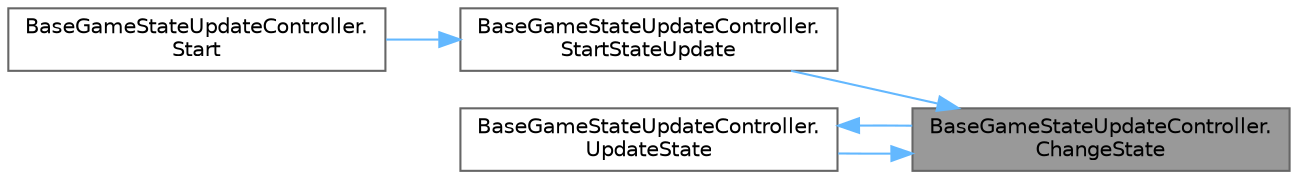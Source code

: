 digraph "BaseGameStateUpdateController.ChangeState"
{
 // LATEX_PDF_SIZE
  bgcolor="transparent";
  edge [fontname=Helvetica,fontsize=10,labelfontname=Helvetica,labelfontsize=10];
  node [fontname=Helvetica,fontsize=10,shape=box,height=0.2,width=0.4];
  rankdir="RL";
  Node1 [id="Node000001",label="BaseGameStateUpdateController.\lChangeState",height=0.2,width=0.4,color="gray40", fillcolor="grey60", style="filled", fontcolor="black",tooltip=" "];
  Node1 -> Node2 [id="edge1_Node000001_Node000002",dir="back",color="steelblue1",style="solid",tooltip=" "];
  Node2 [id="Node000002",label="BaseGameStateUpdateController.\lStartStateUpdate",height=0.2,width=0.4,color="grey40", fillcolor="white", style="filled",URL="$class_base_game_state_update_controller.html#af4bf36b83c98ee2acd91961eb412fba1",tooltip=" "];
  Node2 -> Node3 [id="edge2_Node000002_Node000003",dir="back",color="steelblue1",style="solid",tooltip=" "];
  Node3 [id="Node000003",label="BaseGameStateUpdateController.\lStart",height=0.2,width=0.4,color="grey40", fillcolor="white", style="filled",URL="$class_base_game_state_update_controller.html#af526a8d1db13a4c30adf29921124bb17",tooltip=" "];
  Node1 -> Node4 [id="edge3_Node000001_Node000004",dir="back",color="steelblue1",style="solid",tooltip=" "];
  Node4 [id="Node000004",label="BaseGameStateUpdateController.\lUpdateState",height=0.2,width=0.4,color="grey40", fillcolor="white", style="filled",URL="$class_base_game_state_update_controller.html#a56f075ca7839ac92c8a3d6948477bdf8",tooltip="毎フレーム実行される処理"];
  Node4 -> Node1 [id="edge4_Node000004_Node000001",dir="back",color="steelblue1",style="solid",tooltip=" "];
}
